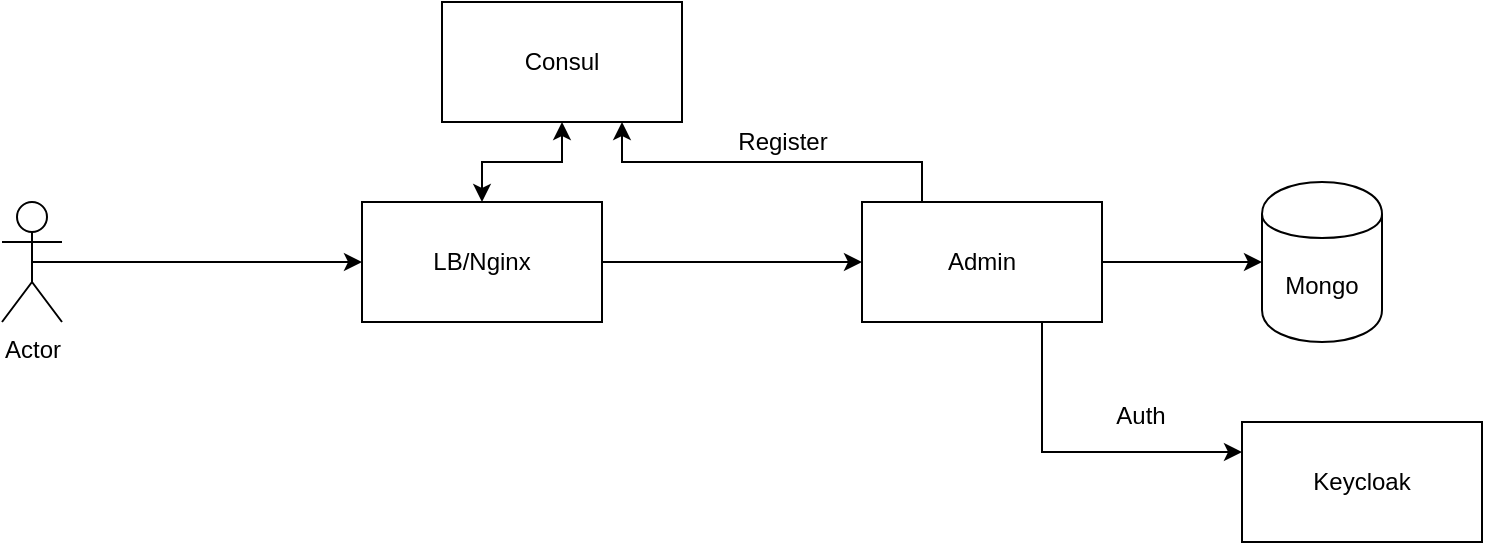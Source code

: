<mxfile version="12.9.7" type="github" pages="2">
  <diagram id="HoWY3-7n1yEAgU71Xv7i" name="General">
    <mxGraphModel dx="1355" dy="770" grid="1" gridSize="10" guides="1" tooltips="1" connect="1" arrows="1" fold="1" page="1" pageScale="1" pageWidth="850" pageHeight="1100" math="0" shadow="0">
      <root>
        <mxCell id="0nS2ISkZ507JXCFMNbt4-0" />
        <mxCell id="0nS2ISkZ507JXCFMNbt4-1" parent="0nS2ISkZ507JXCFMNbt4-0" />
        <mxCell id="N-z4IaEQBaFIQrVJyV08-5" style="edgeStyle=orthogonalEdgeStyle;rounded=0;orthogonalLoop=1;jettySize=auto;html=1;exitX=0.5;exitY=0;exitDx=0;exitDy=0;startArrow=classic;startFill=1;" parent="0nS2ISkZ507JXCFMNbt4-1" source="0nS2ISkZ507JXCFMNbt4-2" target="N-z4IaEQBaFIQrVJyV08-4" edge="1">
          <mxGeometry relative="1" as="geometry" />
        </mxCell>
        <mxCell id="N-z4IaEQBaFIQrVJyV08-6" style="edgeStyle=orthogonalEdgeStyle;rounded=0;orthogonalLoop=1;jettySize=auto;html=1;exitX=1;exitY=0.5;exitDx=0;exitDy=0;entryX=0;entryY=0.5;entryDx=0;entryDy=0;startArrow=none;startFill=0;" parent="0nS2ISkZ507JXCFMNbt4-1" source="0nS2ISkZ507JXCFMNbt4-2" target="0nS2ISkZ507JXCFMNbt4-4" edge="1">
          <mxGeometry relative="1" as="geometry" />
        </mxCell>
        <mxCell id="0nS2ISkZ507JXCFMNbt4-2" value="LB/Nginx" style="rounded=0;whiteSpace=wrap;html=1;" parent="0nS2ISkZ507JXCFMNbt4-1" vertex="1">
          <mxGeometry x="250" y="200" width="120" height="60" as="geometry" />
        </mxCell>
        <mxCell id="0nS2ISkZ507JXCFMNbt4-3" value="Keycloak" style="rounded=0;whiteSpace=wrap;html=1;" parent="0nS2ISkZ507JXCFMNbt4-1" vertex="1">
          <mxGeometry x="690" y="310" width="120" height="60" as="geometry" />
        </mxCell>
        <mxCell id="N-z4IaEQBaFIQrVJyV08-7" style="edgeStyle=orthogonalEdgeStyle;rounded=0;orthogonalLoop=1;jettySize=auto;html=1;exitX=0.25;exitY=0;exitDx=0;exitDy=0;entryX=0.75;entryY=1;entryDx=0;entryDy=0;startArrow=none;startFill=0;" parent="0nS2ISkZ507JXCFMNbt4-1" source="0nS2ISkZ507JXCFMNbt4-4" target="N-z4IaEQBaFIQrVJyV08-4" edge="1">
          <mxGeometry relative="1" as="geometry" />
        </mxCell>
        <mxCell id="N-z4IaEQBaFIQrVJyV08-8" value="Register" style="text;html=1;align=center;verticalAlign=middle;resizable=0;points=[];" parent="N-z4IaEQBaFIQrVJyV08-7" vertex="1" connectable="0">
          <mxGeometry x="-0.463" y="-2" relative="1" as="geometry">
            <mxPoint x="-39" y="-8" as="offset" />
          </mxGeometry>
        </mxCell>
        <mxCell id="N-z4IaEQBaFIQrVJyV08-10" style="edgeStyle=orthogonalEdgeStyle;rounded=0;orthogonalLoop=1;jettySize=auto;html=1;exitX=0.75;exitY=1;exitDx=0;exitDy=0;entryX=0;entryY=0.25;entryDx=0;entryDy=0;startArrow=none;startFill=0;" parent="0nS2ISkZ507JXCFMNbt4-1" source="0nS2ISkZ507JXCFMNbt4-4" target="0nS2ISkZ507JXCFMNbt4-3" edge="1">
          <mxGeometry relative="1" as="geometry" />
        </mxCell>
        <mxCell id="N-z4IaEQBaFIQrVJyV08-11" value="Auth" style="text;html=1;align=center;verticalAlign=middle;resizable=0;points=[];" parent="N-z4IaEQBaFIQrVJyV08-10" vertex="1" connectable="0">
          <mxGeometry x="0.191" y="4" relative="1" as="geometry">
            <mxPoint x="15" y="-14" as="offset" />
          </mxGeometry>
        </mxCell>
        <mxCell id="eWZyLBiUaJfGPGkcN9EM-0" style="edgeStyle=orthogonalEdgeStyle;rounded=0;orthogonalLoop=1;jettySize=auto;html=1;exitX=1;exitY=0.5;exitDx=0;exitDy=0;entryX=0;entryY=0.5;entryDx=0;entryDy=0;" edge="1" parent="0nS2ISkZ507JXCFMNbt4-1" source="0nS2ISkZ507JXCFMNbt4-4" target="0nS2ISkZ507JXCFMNbt4-5">
          <mxGeometry relative="1" as="geometry" />
        </mxCell>
        <mxCell id="0nS2ISkZ507JXCFMNbt4-4" value="Admin" style="rounded=0;whiteSpace=wrap;html=1;" parent="0nS2ISkZ507JXCFMNbt4-1" vertex="1">
          <mxGeometry x="500" y="200" width="120" height="60" as="geometry" />
        </mxCell>
        <mxCell id="0nS2ISkZ507JXCFMNbt4-5" value="Mongo" style="shape=cylinder;whiteSpace=wrap;html=1;boundedLbl=1;backgroundOutline=1;" parent="0nS2ISkZ507JXCFMNbt4-1" vertex="1">
          <mxGeometry x="700" y="190" width="60" height="80" as="geometry" />
        </mxCell>
        <mxCell id="N-z4IaEQBaFIQrVJyV08-2" style="edgeStyle=orthogonalEdgeStyle;rounded=0;orthogonalLoop=1;jettySize=auto;html=1;exitX=0.5;exitY=0.5;exitDx=0;exitDy=0;exitPerimeter=0;entryX=0;entryY=0.5;entryDx=0;entryDy=0;" parent="0nS2ISkZ507JXCFMNbt4-1" source="N-z4IaEQBaFIQrVJyV08-0" target="0nS2ISkZ507JXCFMNbt4-2" edge="1">
          <mxGeometry relative="1" as="geometry" />
        </mxCell>
        <mxCell id="N-z4IaEQBaFIQrVJyV08-0" value="Actor" style="shape=umlActor;verticalLabelPosition=bottom;labelBackgroundColor=#ffffff;verticalAlign=top;html=1;outlineConnect=0;" parent="0nS2ISkZ507JXCFMNbt4-1" vertex="1">
          <mxGeometry x="70" y="200" width="30" height="60" as="geometry" />
        </mxCell>
        <mxCell id="N-z4IaEQBaFIQrVJyV08-4" value="Consul" style="rounded=0;whiteSpace=wrap;html=1;" parent="0nS2ISkZ507JXCFMNbt4-1" vertex="1">
          <mxGeometry x="290" y="100" width="120" height="60" as="geometry" />
        </mxCell>
      </root>
    </mxGraphModel>
  </diagram>
  <diagram id="5WX_l4jyAp22XF3qPS4V" name="Admin">
    
    <mxGraphModel dx="1046" dy="635" grid="1" gridSize="10" guides="1" tooltips="1" connect="1" arrows="1" fold="1" page="1" pageScale="1" pageWidth="850" pageHeight="1100" math="0" shadow="0">
      
      <root>
        
        <mxCell id="0" />
        
        <mxCell id="1" parent="0" />
        
        <mxCell id="Wd8fPJMyf6eNtm4yL3iR-18" style="edgeStyle=orthogonalEdgeStyle;rounded=0;orthogonalLoop=1;jettySize=auto;html=1;exitX=1;exitY=0.5;exitDx=0;exitDy=0;" parent="1" source="Wd8fPJMyf6eNtm4yL3iR-1" target="Wd8fPJMyf6eNtm4yL3iR-16" edge="1">
          
          <mxGeometry relative="1" as="geometry" />
          
        </mxCell>
        
        <mxCell id="Wd8fPJMyf6eNtm4yL3iR-1" value="Admin UI" style="rounded=0;whiteSpace=wrap;html=1;" parent="1" vertex="1">
          
          <mxGeometry x="162" y="170" width="120" height="60" as="geometry" />
          
        </mxCell>
        
        <mxCell id="Wd8fPJMyf6eNtm4yL3iR-21" style="edgeStyle=orthogonalEdgeStyle;rounded=0;orthogonalLoop=1;jettySize=auto;html=1;exitX=1;exitY=0.5;exitDx=0;exitDy=0;entryX=0;entryY=0.5;entryDx=0;entryDy=0;" parent="1" source="Wd8fPJMyf6eNtm4yL3iR-2" target="Wd8fPJMyf6eNtm4yL3iR-19" edge="1">
          
          <mxGeometry relative="1" as="geometry" />
          
        </mxCell>
        
        <mxCell id="Wd8fPJMyf6eNtm4yL3iR-2" value="Caffe Admin" style="rounded=0;whiteSpace=wrap;html=1;" parent="1" vertex="1">
          
          <mxGeometry x="162" y="280" width="120" height="60" as="geometry" />
          
        </mxCell>
        
        <mxCell id="Wd8fPJMyf6eNtm4yL3iR-4" value="" style="endArrow=classic;html=1;" parent="1" target="Wd8fPJMyf6eNtm4yL3iR-1" edge="1">
          
          <mxGeometry width="50" height="50" relative="1" as="geometry">
            
            <mxPoint x="50" y="202" as="sourcePoint" />
            
            <mxPoint x="100" y="160" as="targetPoint" />
            
          </mxGeometry>
          
        </mxCell>
        
        <mxCell id="Wd8fPJMyf6eNtm4yL3iR-5" value=":9060" style="text;html=1;align=center;verticalAlign=middle;resizable=0;points=[];" parent="Wd8fPJMyf6eNtm4yL3iR-4" vertex="1" connectable="0">
          
          <mxGeometry x="-0.229" y="-5" relative="1" as="geometry">
            
            <mxPoint y="7" as="offset" />
            
          </mxGeometry>
          
        </mxCell>
        
        <mxCell id="Wd8fPJMyf6eNtm4yL3iR-12" value=":9000" style="text;html=1;align=center;verticalAlign=middle;resizable=0;points=[];" parent="Wd8fPJMyf6eNtm4yL3iR-4" vertex="1" connectable="0">
          
          <mxGeometry x="-0.229" y="-5" relative="1" as="geometry">
            
            <mxPoint x="1" y="-21" as="offset" />
            
          </mxGeometry>
          
        </mxCell>
        
        <mxCell id="Wd8fPJMyf6eNtm4yL3iR-6" value="" style="endArrow=classic;html=1;entryX=0;entryY=0.5;entryDx=0;entryDy=0;" parent="1" target="Wd8fPJMyf6eNtm4yL3iR-2" edge="1">
          
          <mxGeometry width="50" height="50" relative="1" as="geometry">
            
            <mxPoint x="50" y="310" as="sourcePoint" />
            
            <mxPoint x="170" y="290" as="targetPoint" />
            
          </mxGeometry>
          
        </mxCell>
        
        <mxCell id="Wd8fPJMyf6eNtm4yL3iR-8" value=":9061" style="text;html=1;align=center;verticalAlign=middle;resizable=0;points=[];" parent="Wd8fPJMyf6eNtm4yL3iR-6" vertex="1" connectable="0">
          
          <mxGeometry x="0.133" y="-3" relative="1" as="geometry">
            
            <mxPoint x="-36" y="6" as="offset" />
            
          </mxGeometry>
          
        </mxCell>
        
        <mxCell id="Wd8fPJMyf6eNtm4yL3iR-13" value=":9001" style="text;html=1;align=center;verticalAlign=middle;resizable=0;points=[];" parent="Wd8fPJMyf6eNtm4yL3iR-6" vertex="1" connectable="0">
          
          <mxGeometry x="0.133" y="-3" relative="1" as="geometry">
            
            <mxPoint x="-36" y="-14" as="offset" />
            
          </mxGeometry>
          
        </mxCell>
        
        <mxCell id="Wd8fPJMyf6eNtm4yL3iR-25" style="edgeStyle=orthogonalEdgeStyle;rounded=0;orthogonalLoop=1;jettySize=auto;html=1;exitX=1;exitY=0.5;exitDx=0;exitDy=0;entryX=0;entryY=0.5;entryDx=0;entryDy=0;" parent="1" source="Wd8fPJMyf6eNtm4yL3iR-9" target="Wd8fPJMyf6eNtm4yL3iR-24" edge="1">
          
          <mxGeometry relative="1" as="geometry" />
          
        </mxCell>
        
        <mxCell id="Wd8fPJMyf6eNtm4yL3iR-9" value="Caffe" style="rounded=0;whiteSpace=wrap;html=1;" parent="1" vertex="1">
          
          <mxGeometry x="162" y="480" width="120" height="60" as="geometry" />
          
        </mxCell>
        
        <mxCell id="Wd8fPJMyf6eNtm4yL3iR-10" value="" style="endArrow=classic;html=1;entryX=0;entryY=0.5;entryDx=0;entryDy=0;" parent="1" target="Wd8fPJMyf6eNtm4yL3iR-9" edge="1">
          
          <mxGeometry width="50" height="50" relative="1" as="geometry">
            
            <mxPoint x="50" y="510" as="sourcePoint" />
            
            <mxPoint x="170" y="490" as="targetPoint" />
            
          </mxGeometry>
          
        </mxCell>
        
        <mxCell id="Wd8fPJMyf6eNtm4yL3iR-11" value=":9062" style="text;html=1;align=center;verticalAlign=middle;resizable=0;points=[];" parent="Wd8fPJMyf6eNtm4yL3iR-10" vertex="1" connectable="0">
          
          <mxGeometry x="0.133" y="-3" relative="1" as="geometry">
            
            <mxPoint x="-36" y="6" as="offset" />
            
          </mxGeometry>
          
        </mxCell>
        
        <mxCell id="Wd8fPJMyf6eNtm4yL3iR-14" value=":9002" style="text;html=1;align=center;verticalAlign=middle;resizable=0;points=[];" parent="Wd8fPJMyf6eNtm4yL3iR-10" vertex="1" connectable="0">
          
          <mxGeometry x="0.133" y="-3" relative="1" as="geometry">
            
            <mxPoint x="-36" y="-14" as="offset" />
            
          </mxGeometry>
          
        </mxCell>
        
        <mxCell id="Wd8fPJMyf6eNtm4yL3iR-15" value="Caffe Info" style="shape=cylinder;whiteSpace=wrap;html=1;boundedLbl=1;backgroundOutline=1;" parent="1" vertex="1">
          
          <mxGeometry x="600" y="160" width="60" height="80" as="geometry" />
          
        </mxCell>
        
        <mxCell id="Wd8fPJMyf6eNtm4yL3iR-17" style="edgeStyle=orthogonalEdgeStyle;rounded=0;orthogonalLoop=1;jettySize=auto;html=1;exitX=1;exitY=0.5;exitDx=0;exitDy=0;entryX=0;entryY=0.5;entryDx=0;entryDy=0;" parent="1" source="Wd8fPJMyf6eNtm4yL3iR-16" target="Wd8fPJMyf6eNtm4yL3iR-15" edge="1">
          
          <mxGeometry relative="1" as="geometry" />
          
        </mxCell>
        
        <mxCell id="Wd8fPJMyf6eNtm4yL3iR-16" value="Admin Backend" style="rounded=0;whiteSpace=wrap;html=1;" parent="1" vertex="1">
          
          <mxGeometry x="410" y="170" width="120" height="60" as="geometry" />
          
        </mxCell>
        
        <mxCell id="Wd8fPJMyf6eNtm4yL3iR-22" style="edgeStyle=orthogonalEdgeStyle;rounded=0;orthogonalLoop=1;jettySize=auto;html=1;exitX=1;exitY=0.5;exitDx=0;exitDy=0;entryX=0;entryY=0.5;entryDx=0;entryDy=0;" parent="1" source="Wd8fPJMyf6eNtm4yL3iR-19" target="Wd8fPJMyf6eNtm4yL3iR-20" edge="1">
          
          <mxGeometry relative="1" as="geometry" />
          
        </mxCell>
        
        <mxCell id="Wd8fPJMyf6eNtm4yL3iR-23" style="edgeStyle=orthogonalEdgeStyle;rounded=0;orthogonalLoop=1;jettySize=auto;html=1;exitX=0.5;exitY=0;exitDx=0;exitDy=0;" parent="1" source="Wd8fPJMyf6eNtm4yL3iR-19" target="Wd8fPJMyf6eNtm4yL3iR-16" edge="1">
          
          <mxGeometry relative="1" as="geometry" />
          
        </mxCell>
        
        <mxCell id="Wd8fPJMyf6eNtm4yL3iR-19" value="Caffe Admin Back" style="rounded=0;whiteSpace=wrap;html=1;" parent="1" vertex="1">
          
          <mxGeometry x="410" y="280" width="120" height="60" as="geometry" />
          
        </mxCell>
        
        <mxCell id="Wd8fPJMyf6eNtm4yL3iR-20" value="Catalog" style="shape=cylinder;whiteSpace=wrap;html=1;boundedLbl=1;backgroundOutline=1;" parent="1" vertex="1">
          
          <mxGeometry x="600" y="270" width="60" height="80" as="geometry" />
          
        </mxCell>
        
        <mxCell id="Wd8fPJMyf6eNtm4yL3iR-27" style="edgeStyle=orthogonalEdgeStyle;rounded=0;orthogonalLoop=1;jettySize=auto;html=1;exitX=1;exitY=0.5;exitDx=0;exitDy=0;entryX=0;entryY=0.5;entryDx=0;entryDy=0;" parent="1" source="Wd8fPJMyf6eNtm4yL3iR-24" target="Wd8fPJMyf6eNtm4yL3iR-26" edge="1">
          
          <mxGeometry relative="1" as="geometry" />
          
        </mxCell>
        
        <mxCell id="Wd8fPJMyf6eNtm4yL3iR-24" value="Caffe Back" style="rounded=0;whiteSpace=wrap;html=1;" parent="1" vertex="1">
          
          <mxGeometry x="410" y="480" width="120" height="60" as="geometry" />
          
        </mxCell>
        
        <mxCell id="Wd8fPJMyf6eNtm4yL3iR-26" value="Caffe" style="shape=cylinder;whiteSpace=wrap;html=1;boundedLbl=1;backgroundOutline=1;" parent="1" vertex="1">
          
          <mxGeometry x="600" y="470" width="60" height="80" as="geometry" />
          
        </mxCell>
        
        <mxCell id="Wd8fPJMyf6eNtm4yL3iR-29" style="edgeStyle=orthogonalEdgeStyle;rounded=0;orthogonalLoop=1;jettySize=auto;html=1;exitX=0.5;exitY=0;exitDx=0;exitDy=0;entryX=0.5;entryY=1;entryDx=0;entryDy=0;" parent="1" source="Wd8fPJMyf6eNtm4yL3iR-28" target="Wd8fPJMyf6eNtm4yL3iR-19" edge="1">
          
          <mxGeometry relative="1" as="geometry" />
          
        </mxCell>
        
        <mxCell id="Wd8fPJMyf6eNtm4yL3iR-30" style="edgeStyle=orthogonalEdgeStyle;rounded=0;orthogonalLoop=1;jettySize=auto;html=1;exitX=0.5;exitY=1;exitDx=0;exitDy=0;" parent="1" source="Wd8fPJMyf6eNtm4yL3iR-28" target="Wd8fPJMyf6eNtm4yL3iR-24" edge="1">
          
          <mxGeometry relative="1" as="geometry" />
          
        </mxCell>
        
        <mxCell id="Wd8fPJMyf6eNtm4yL3iR-28" value="Catalog Sync" style="rounded=0;whiteSpace=wrap;html=1;" parent="1" vertex="1">
          
          <mxGeometry x="410" y="380" width="120" height="60" as="geometry" />
          
        </mxCell>
        
      </root>
      
    </mxGraphModel>
    
  </diagram>
</mxfile>

